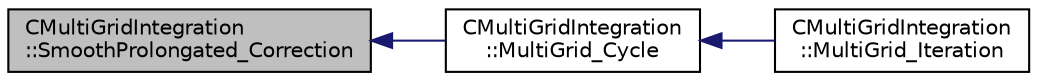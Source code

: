digraph "CMultiGridIntegration::SmoothProlongated_Correction"
{
  edge [fontname="Helvetica",fontsize="10",labelfontname="Helvetica",labelfontsize="10"];
  node [fontname="Helvetica",fontsize="10",shape=record];
  rankdir="LR";
  Node672 [label="CMultiGridIntegration\l::SmoothProlongated_Correction",height=0.2,width=0.4,color="black", fillcolor="grey75", style="filled", fontcolor="black"];
  Node672 -> Node673 [dir="back",color="midnightblue",fontsize="10",style="solid",fontname="Helvetica"];
  Node673 [label="CMultiGridIntegration\l::MultiGrid_Cycle",height=0.2,width=0.4,color="black", fillcolor="white", style="filled",URL="$class_c_multi_grid_integration.html#aa9a52a00a3417c465307ae6aea035f41",tooltip="Perform a Full-Approximation Storage (FAS) Multigrid. "];
  Node673 -> Node674 [dir="back",color="midnightblue",fontsize="10",style="solid",fontname="Helvetica"];
  Node674 [label="CMultiGridIntegration\l::MultiGrid_Iteration",height=0.2,width=0.4,color="black", fillcolor="white", style="filled",URL="$class_c_multi_grid_integration.html#af0b4014222a37402257b735d2ca32a81",tooltip="This subroutine calls the MultiGrid_Cycle and also prepare the multigrid levels and the monitoring..."];
}
